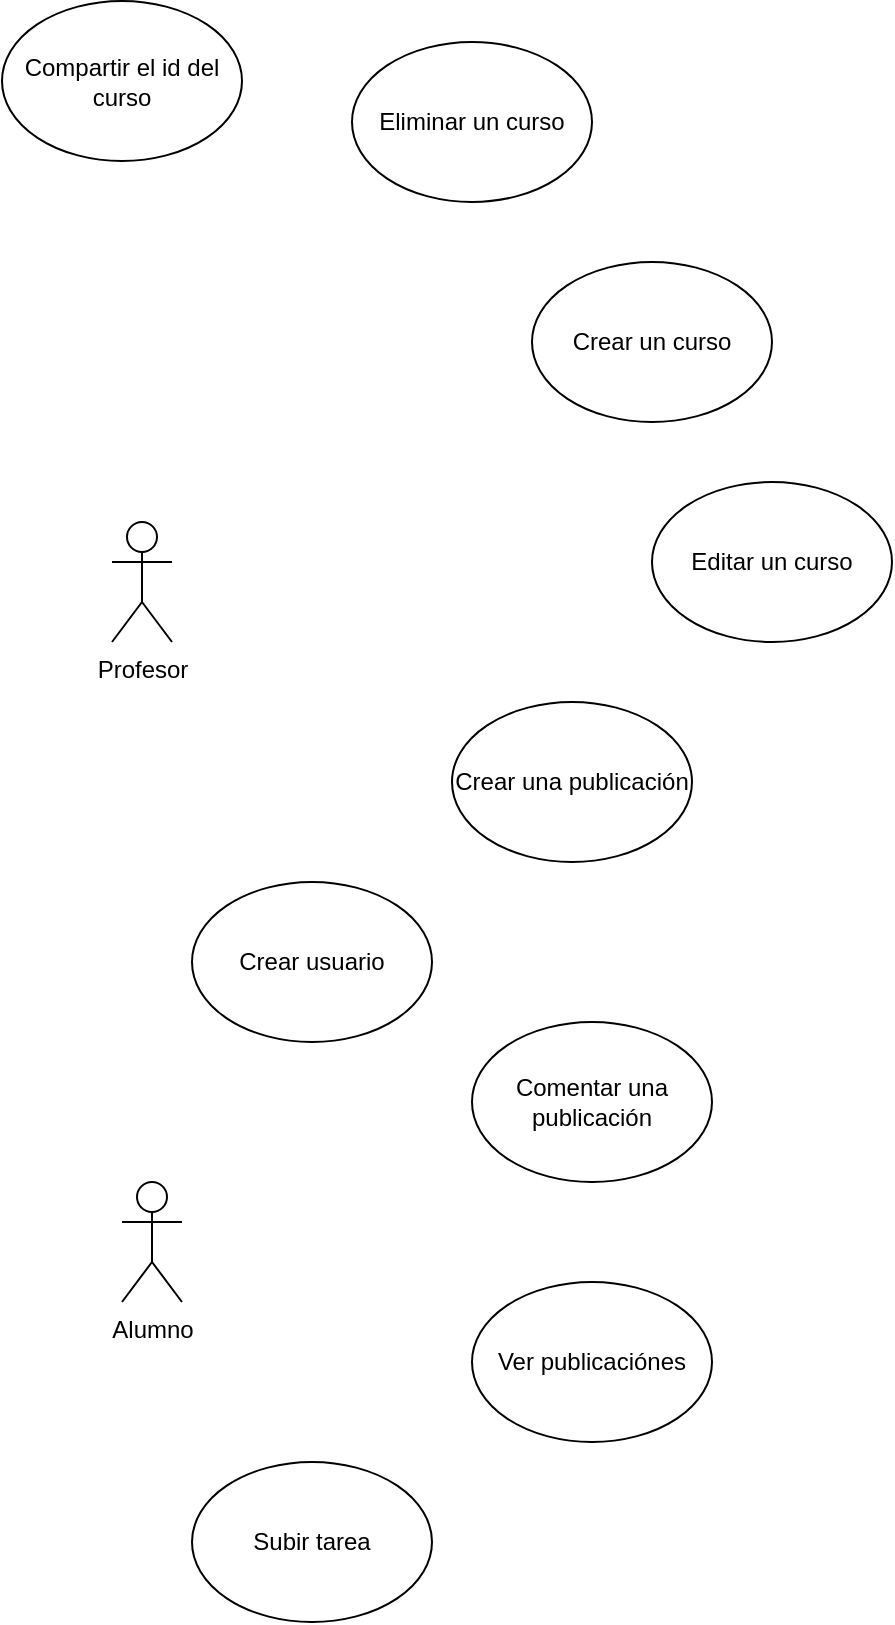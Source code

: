 <mxfile version="10.6.7" type="device"><diagram id="usXzBBMcswd45_sDZzOX" name="Page-1"><mxGraphModel dx="887" dy="1717" grid="1" gridSize="10" guides="1" tooltips="1" connect="1" arrows="1" fold="1" page="1" pageScale="1" pageWidth="827" pageHeight="1169" math="0" shadow="0"><root><mxCell id="0"/><mxCell id="1" parent="0"/><mxCell id="sLl37YEiZn9i39P-m6Zy-1" value="Profesor" style="shape=umlActor;verticalLabelPosition=bottom;labelBackgroundColor=#ffffff;verticalAlign=top;html=1;outlineConnect=0;" parent="1" vertex="1"><mxGeometry x="100" y="220" width="30" height="60" as="geometry"/></mxCell><mxCell id="sLl37YEiZn9i39P-m6Zy-2" value="Crear un curso" style="ellipse;whiteSpace=wrap;html=1;" parent="1" vertex="1"><mxGeometry x="310" y="90" width="120" height="80" as="geometry"/></mxCell><mxCell id="sLl37YEiZn9i39P-m6Zy-4" value="Eliminar un curso" style="ellipse;whiteSpace=wrap;html=1;" parent="1" vertex="1"><mxGeometry x="220" y="-20" width="120" height="80" as="geometry"/></mxCell><mxCell id="sLl37YEiZn9i39P-m6Zy-5" value="Crear una publicación&lt;br&gt;" style="ellipse;whiteSpace=wrap;html=1;" parent="1" vertex="1"><mxGeometry x="270" y="310" width="120" height="80" as="geometry"/></mxCell><mxCell id="7D-m8SqPiO-RuqWVhh1d-1" value="Alumno" style="shape=umlActor;verticalLabelPosition=bottom;labelBackgroundColor=#ffffff;verticalAlign=top;html=1;outlineConnect=0;" vertex="1" parent="1"><mxGeometry x="105" y="550" width="30" height="60" as="geometry"/></mxCell><mxCell id="7D-m8SqPiO-RuqWVhh1d-4" value="Ver publicaciónes" style="ellipse;whiteSpace=wrap;html=1;" vertex="1" parent="1"><mxGeometry x="280" y="600" width="120" height="80" as="geometry"/></mxCell><mxCell id="7D-m8SqPiO-RuqWVhh1d-5" value="Compartir el id del curso" style="ellipse;whiteSpace=wrap;html=1;" vertex="1" parent="1"><mxGeometry x="45" y="-40.5" width="120" height="80" as="geometry"/></mxCell><mxCell id="7D-m8SqPiO-RuqWVhh1d-6" value="Crear usuario&lt;br&gt;" style="ellipse;whiteSpace=wrap;html=1;" vertex="1" parent="1"><mxGeometry x="140" y="400" width="120" height="80" as="geometry"/></mxCell><mxCell id="7D-m8SqPiO-RuqWVhh1d-7" value="Subir tarea&lt;br&gt;" style="ellipse;whiteSpace=wrap;html=1;" vertex="1" parent="1"><mxGeometry x="140" y="690" width="120" height="80" as="geometry"/></mxCell><mxCell id="7D-m8SqPiO-RuqWVhh1d-8" value="Comentar una publicación&lt;br&gt;" style="ellipse;whiteSpace=wrap;html=1;" vertex="1" parent="1"><mxGeometry x="280" y="470" width="120" height="80" as="geometry"/></mxCell><mxCell id="7D-m8SqPiO-RuqWVhh1d-9" value="Editar un curso" style="ellipse;whiteSpace=wrap;html=1;" vertex="1" parent="1"><mxGeometry x="370" y="200" width="120" height="80" as="geometry"/></mxCell></root></mxGraphModel></diagram></mxfile>